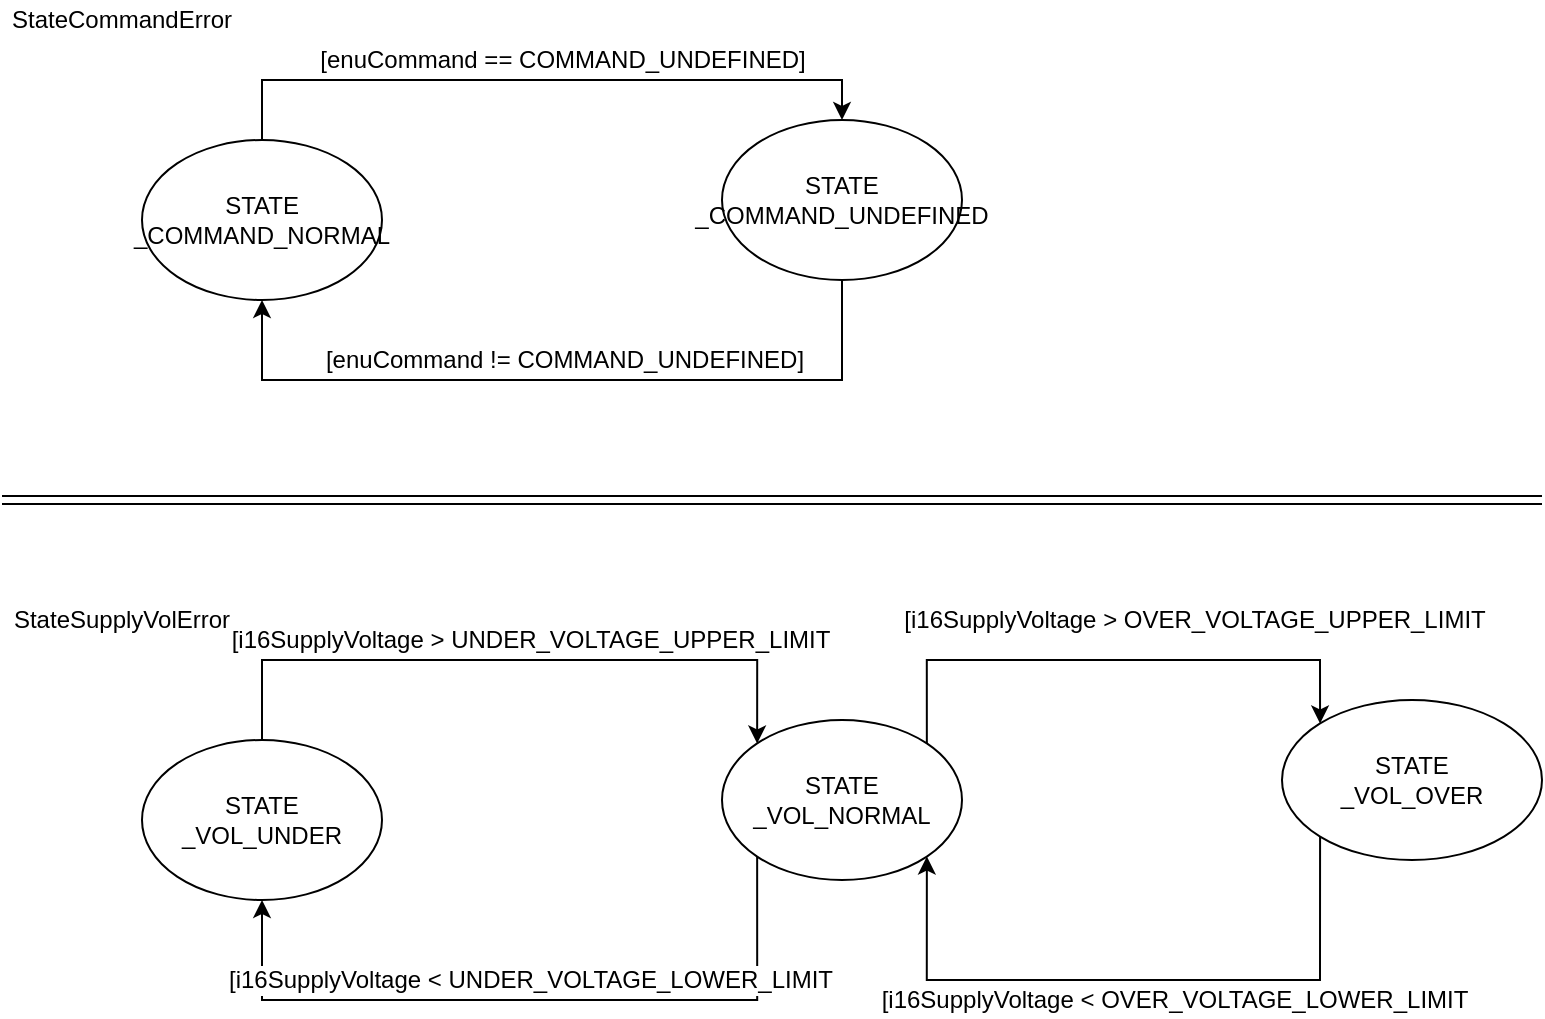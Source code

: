 <mxfile version="12.6.5" type="device"><diagram id="UtMoCryvz0Z6A68Xyt06" name="Page-1"><mxGraphModel dx="929" dy="809" grid="1" gridSize="10" guides="1" tooltips="1" connect="1" arrows="1" fold="1" page="1" pageScale="1" pageWidth="827" pageHeight="1169" math="0" shadow="0"><root><mxCell id="0"/><mxCell id="1" parent="0"/><mxCell id="W9YA2d6_7M1zowkHBOx--4" style="edgeStyle=orthogonalEdgeStyle;rounded=0;orthogonalLoop=1;jettySize=auto;html=1;entryX=0.5;entryY=0;entryDx=0;entryDy=0;exitX=0.5;exitY=0;exitDx=0;exitDy=0;" edge="1" parent="1" source="W9YA2d6_7M1zowkHBOx--1" target="W9YA2d6_7M1zowkHBOx--2"><mxGeometry relative="1" as="geometry"/></mxCell><mxCell id="W9YA2d6_7M1zowkHBOx--6" value="[enuCommand ==&amp;nbsp;COMMAND_UNDEFINED]" style="text;html=1;align=center;verticalAlign=middle;resizable=0;points=[];labelBackgroundColor=#ffffff;" vertex="1" connectable="0" parent="W9YA2d6_7M1zowkHBOx--4"><mxGeometry x="0.144" relative="1" as="geometry"><mxPoint x="-14.48" y="-10" as="offset"/></mxGeometry></mxCell><mxCell id="W9YA2d6_7M1zowkHBOx--1" value="STATE&lt;br&gt;_COMMAND_NORMAL" style="ellipse;whiteSpace=wrap;html=1;" vertex="1" parent="1"><mxGeometry x="100" y="90" width="120" height="80" as="geometry"/></mxCell><mxCell id="W9YA2d6_7M1zowkHBOx--5" style="edgeStyle=orthogonalEdgeStyle;rounded=0;orthogonalLoop=1;jettySize=auto;html=1;exitX=0.5;exitY=1;exitDx=0;exitDy=0;entryX=0.5;entryY=1;entryDx=0;entryDy=0;" edge="1" parent="1" source="W9YA2d6_7M1zowkHBOx--2" target="W9YA2d6_7M1zowkHBOx--1"><mxGeometry relative="1" as="geometry"><Array as="points"><mxPoint x="450" y="210"/><mxPoint x="160" y="210"/></Array></mxGeometry></mxCell><mxCell id="W9YA2d6_7M1zowkHBOx--7" value="[enuCommand !=&amp;nbsp;COMMAND_UNDEFINED]" style="text;html=1;align=center;verticalAlign=middle;resizable=0;points=[];labelBackgroundColor=#ffffff;" vertex="1" connectable="0" parent="W9YA2d6_7M1zowkHBOx--5"><mxGeometry x="-0.105" y="-2" relative="1" as="geometry"><mxPoint x="-19.66" y="-8" as="offset"/></mxGeometry></mxCell><mxCell id="W9YA2d6_7M1zowkHBOx--2" value="&lt;span style=&quot;white-space: normal&quot;&gt;STATE&lt;/span&gt;&lt;br style=&quot;white-space: normal&quot;&gt;&lt;span style=&quot;white-space: normal&quot;&gt;_COMMAND_UNDEFINED&lt;/span&gt;" style="ellipse;whiteSpace=wrap;html=1;" vertex="1" parent="1"><mxGeometry x="390" y="80" width="120" height="80" as="geometry"/></mxCell><mxCell id="W9YA2d6_7M1zowkHBOx--3" value="StateCommandError" style="text;html=1;strokeColor=none;fillColor=none;align=center;verticalAlign=middle;whiteSpace=wrap;rounded=0;" vertex="1" parent="1"><mxGeometry x="70" y="20" width="40" height="20" as="geometry"/></mxCell><mxCell id="W9YA2d6_7M1zowkHBOx--8" style="edgeStyle=orthogonalEdgeStyle;rounded=0;orthogonalLoop=1;jettySize=auto;html=1;entryX=0;entryY=0;entryDx=0;entryDy=0;exitX=0.5;exitY=0;exitDx=0;exitDy=0;" edge="1" parent="1" source="W9YA2d6_7M1zowkHBOx--10" target="W9YA2d6_7M1zowkHBOx--13"><mxGeometry relative="1" as="geometry"><Array as="points"><mxPoint x="160" y="350"/><mxPoint x="408" y="350"/></Array></mxGeometry></mxCell><mxCell id="W9YA2d6_7M1zowkHBOx--9" value="[i16SupplyVoltage &amp;gt; UNDER_VOLTAGE_UPPER_LIMIT" style="text;html=1;align=center;verticalAlign=middle;resizable=0;points=[];labelBackgroundColor=#ffffff;" vertex="1" connectable="0" parent="W9YA2d6_7M1zowkHBOx--8"><mxGeometry x="0.144" relative="1" as="geometry"><mxPoint x="-14.48" y="-10" as="offset"/></mxGeometry></mxCell><mxCell id="W9YA2d6_7M1zowkHBOx--10" value="STATE&lt;br&gt;_VOL_UNDER" style="ellipse;whiteSpace=wrap;html=1;" vertex="1" parent="1"><mxGeometry x="100" y="390" width="120" height="80" as="geometry"/></mxCell><mxCell id="W9YA2d6_7M1zowkHBOx--11" style="edgeStyle=orthogonalEdgeStyle;rounded=0;orthogonalLoop=1;jettySize=auto;html=1;exitX=0;exitY=1;exitDx=0;exitDy=0;entryX=0.5;entryY=1;entryDx=0;entryDy=0;" edge="1" parent="1" source="W9YA2d6_7M1zowkHBOx--13" target="W9YA2d6_7M1zowkHBOx--10"><mxGeometry relative="1" as="geometry"><Array as="points"><mxPoint x="408" y="520"/><mxPoint x="160" y="520"/></Array></mxGeometry></mxCell><mxCell id="W9YA2d6_7M1zowkHBOx--12" value="[i16SupplyVoltage &amp;lt; UNDER_VOLTAGE_LOWER_LIMIT" style="text;html=1;align=center;verticalAlign=middle;resizable=0;points=[];labelBackgroundColor=#ffffff;" vertex="1" connectable="0" parent="W9YA2d6_7M1zowkHBOx--11"><mxGeometry x="-0.105" y="-2" relative="1" as="geometry"><mxPoint x="-19.66" y="-8" as="offset"/></mxGeometry></mxCell><mxCell id="W9YA2d6_7M1zowkHBOx--17" style="edgeStyle=orthogonalEdgeStyle;rounded=0;orthogonalLoop=1;jettySize=auto;html=1;exitX=1;exitY=0;exitDx=0;exitDy=0;entryX=0;entryY=0;entryDx=0;entryDy=0;" edge="1" parent="1" source="W9YA2d6_7M1zowkHBOx--13" target="W9YA2d6_7M1zowkHBOx--16"><mxGeometry relative="1" as="geometry"><Array as="points"><mxPoint x="492" y="350"/><mxPoint x="689" y="350"/></Array></mxGeometry></mxCell><mxCell id="W9YA2d6_7M1zowkHBOx--18" value="[i16SupplyVoltage &amp;gt;&amp;nbsp;OVER_VOLTAGE_UPPER_LIMIT" style="text;html=1;align=center;verticalAlign=middle;resizable=0;points=[];labelBackgroundColor=#ffffff;" vertex="1" connectable="0" parent="W9YA2d6_7M1zowkHBOx--17"><mxGeometry x="-0.035" relative="1" as="geometry"><mxPoint x="44.47" y="-20" as="offset"/></mxGeometry></mxCell><mxCell id="W9YA2d6_7M1zowkHBOx--13" value="&lt;span style=&quot;white-space: normal&quot;&gt;STATE&lt;/span&gt;&lt;br style=&quot;white-space: normal&quot;&gt;&lt;span style=&quot;white-space: normal&quot;&gt;_VOL_NORMAL&lt;/span&gt;" style="ellipse;whiteSpace=wrap;html=1;" vertex="1" parent="1"><mxGeometry x="390" y="380" width="120" height="80" as="geometry"/></mxCell><mxCell id="W9YA2d6_7M1zowkHBOx--14" value="StateSupplyVolError" style="text;html=1;strokeColor=none;fillColor=none;align=center;verticalAlign=middle;whiteSpace=wrap;rounded=0;" vertex="1" parent="1"><mxGeometry x="70" y="320" width="40" height="20" as="geometry"/></mxCell><mxCell id="W9YA2d6_7M1zowkHBOx--15" value="" style="shape=link;html=1;" edge="1" parent="1"><mxGeometry width="50" height="50" relative="1" as="geometry"><mxPoint x="30" y="270" as="sourcePoint"/><mxPoint x="800" y="270" as="targetPoint"/></mxGeometry></mxCell><mxCell id="W9YA2d6_7M1zowkHBOx--19" style="edgeStyle=orthogonalEdgeStyle;rounded=0;orthogonalLoop=1;jettySize=auto;html=1;exitX=0;exitY=1;exitDx=0;exitDy=0;entryX=1;entryY=1;entryDx=0;entryDy=0;" edge="1" parent="1" source="W9YA2d6_7M1zowkHBOx--16" target="W9YA2d6_7M1zowkHBOx--13"><mxGeometry relative="1" as="geometry"><Array as="points"><mxPoint x="678" y="510"/><mxPoint x="492" y="510"/><mxPoint x="492" y="448"/></Array></mxGeometry></mxCell><mxCell id="W9YA2d6_7M1zowkHBOx--20" value="[i16SupplyVoltage &amp;lt;&amp;nbsp;OVER_VOLTAGE_LOWER_LIMIT" style="text;html=1;align=center;verticalAlign=middle;resizable=0;points=[];labelBackgroundColor=#ffffff;" vertex="1" connectable="0" parent="W9YA2d6_7M1zowkHBOx--19"><mxGeometry x="-0.036" y="-1" relative="1" as="geometry"><mxPoint x="14.49" y="11" as="offset"/></mxGeometry></mxCell><mxCell id="W9YA2d6_7M1zowkHBOx--16" value="&lt;span style=&quot;white-space: normal&quot;&gt;STATE&lt;/span&gt;&lt;br style=&quot;white-space: normal&quot;&gt;&lt;span style=&quot;white-space: normal&quot;&gt;_VOL_OVER&lt;/span&gt;" style="ellipse;whiteSpace=wrap;html=1;" vertex="1" parent="1"><mxGeometry x="670" y="370" width="130" height="80" as="geometry"/></mxCell></root></mxGraphModel></diagram></mxfile>